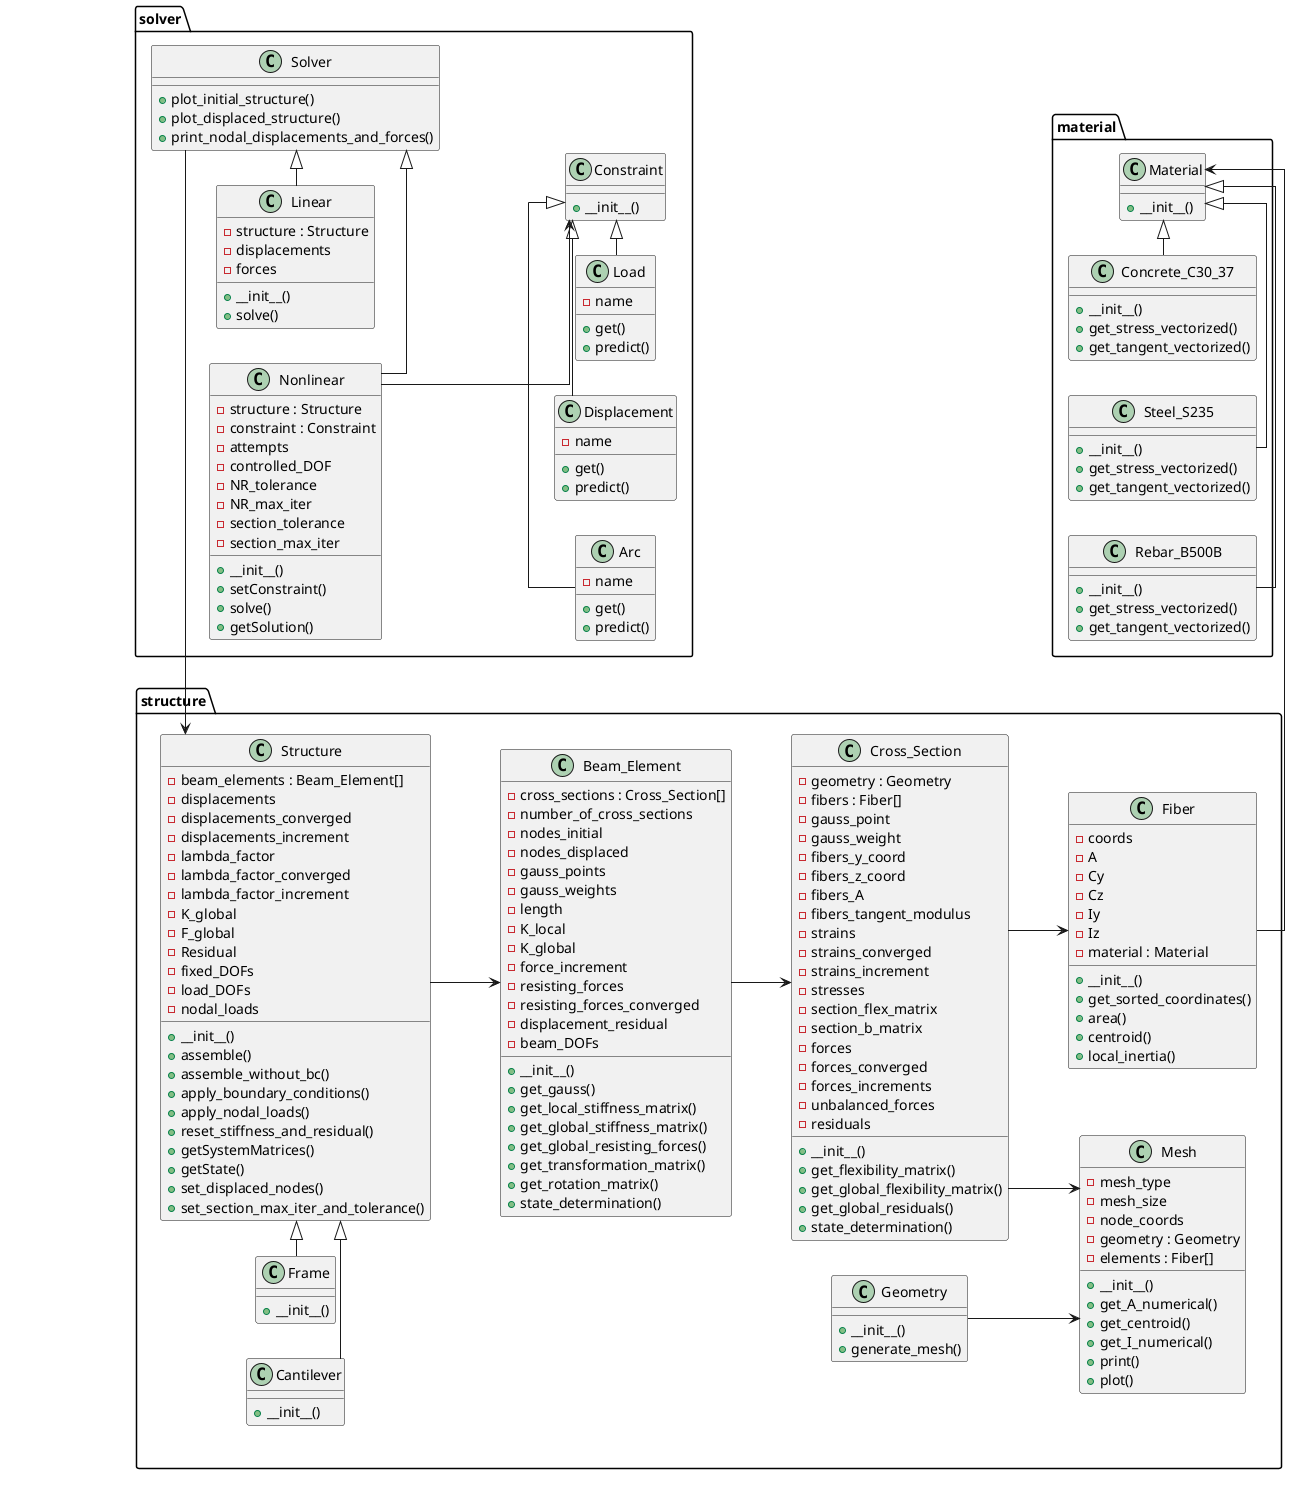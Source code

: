 
@startuml
left to right direction
skinparam linetype ortho


together {

package material {
    class Material {
      + __init__()
    }
    
    class Concrete_C30_37 {
      + __init__()
      + get_stress_vectorized()
      + get_tangent_vectorized()
    }
    Concrete_C30_37 -|> Material
    
    class Steel_S235 {
      + __init__()
      + get_stress_vectorized()
      + get_tangent_vectorized()
    }
    Steel_S235 -|> Material
    
    class Rebar_B500B {
      + __init__()
      + get_stress_vectorized()
      + get_tangent_vectorized()
    }
    Rebar_B500B -|> Material
    
}

package solver {
    class Solver {
      + plot_initial_structure()
      + plot_displaced_structure()
      + print_nodal_displacements_and_forces()
    }
    
    class Linear {
      - structure : Structure
      - displacements 
      - forces 
      + __init__()
      + solve()
    }
    Linear -|> Solver
    
    class Nonlinear {
      - structure : Structure
      - constraint : Constraint
      - attempts
      - controlled_DOF
      - NR_tolerance
      - NR_max_iter
      - section_tolerance 
      - section_max_iter
      + __init__()
      + setConstraint()
      + solve()
      + getSolution()
    }
    Nonlinear -|> Solver
    
    class Constraint {
      + __init__()
    }
    Nonlinear --> Constraint
    
    class Load {
      - name 
      + get()
      + predict()
    }
    Load -|> Constraint
    
    class Displacement {
      - name 
      + get()
      + predict()
    }
    Displacement -|> Constraint
    
    class Arc {
      - name 
      + get()
      + predict()
    }
    Arc -|> Constraint
}
' Create a dummy anchor to align above structure
class Dummy
hide Dummy
Dummy -[hidden]-> structure
}





package structure {
    class Structure {
      - beam_elements : Beam_Element[]
      - displacements 
      - displacements_converged
      - displacements_increment
      - lambda_factor
      - lambda_factor_converged
      - lambda_factor_increment
      - K_global
      - F_global 
      - Residual 
      - fixed_DOFs
      - load_DOFs
      - nodal_loads
      + __init__()
      + assemble()
      + assemble_without_bc()
      + apply_boundary_conditions()
      + apply_nodal_loads()
      + reset_stiffness_and_residual()
      + getSystemMatrices()
      + getState()
      + set_displaced_nodes()
      + set_section_max_iter_and_tolerance()
    }
    Structure --> Beam_Element
    
    class Fiber {
      - coords
      - A 
      - Cy 
      - Cz 
      - Iy 
      - Iz 
      - material : Material
      + __init__()
      + get_sorted_coordinates()
      + area()
      + centroid()
      + local_inertia()
    }
    
    class Cross_Section {
      - geometry : Geometry
      - fibers : Fiber[]
      - gauss_point
      - gauss_weight
      - fibers_y_coord
      - fibers_z_coord
      - fibers_A
      - fibers_tangent_modulus
      - strains 
      - strains_converged
      - strains_increment
      - stresses 
      - section_flex_matrix
      - section_b_matrix
      - forces
      - forces_converged
      - forces_increments
      - unbalanced_forces
      - residuals
      + __init__()
      + get_flexibility_matrix()
      + get_global_flexibility_matrix()
      + get_global_residuals()
      + state_determination()
    }
    Cross_Section --> Fiber
    
    class Beam_Element {
      - cross_sections : Cross_Section[]
      - number_of_cross_sections
      - nodes_initial
      - nodes_displaced
      - gauss_points
      - gauss_weights
      - length 
      - K_local
      - K_global
      - force_increment 
      - resisting_forces 
      - resisting_forces_converged
      - displacement_residual
      - beam_DOFs
      + __init__()
      + get_gauss()
      + get_local_stiffness_matrix()
      + get_global_stiffness_matrix()
      + get_global_resisting_forces()
      + get_transformation_matrix()
      + get_rotation_matrix()
      + state_determination()
    }
    Beam_Element --> Cross_Section
    
    class Frame {
      + __init__()
    }
    Frame -|> Structure
    
    class Cantilever {
      + __init__()
    }
    Cantilever -|> Structure
    
    
    class Mesh {
      - mesh_type
      - mesh_size
      - node_coords
      - geometry : Geometry
      - elements : Fiber[]
      + __init__()
      + get_A_numerical()
      + get_centroid()
      + get_I_numerical()
      + print()
      + plot()
    
    }
    Cross_Section --> Mesh
    
    class Geometry {
      + __init__()
      + generate_mesh()
    }
    Geometry --> Mesh
}


solver.Solver -down> structure.Structure

structure.Fiber -right> material.Material



@enduml
